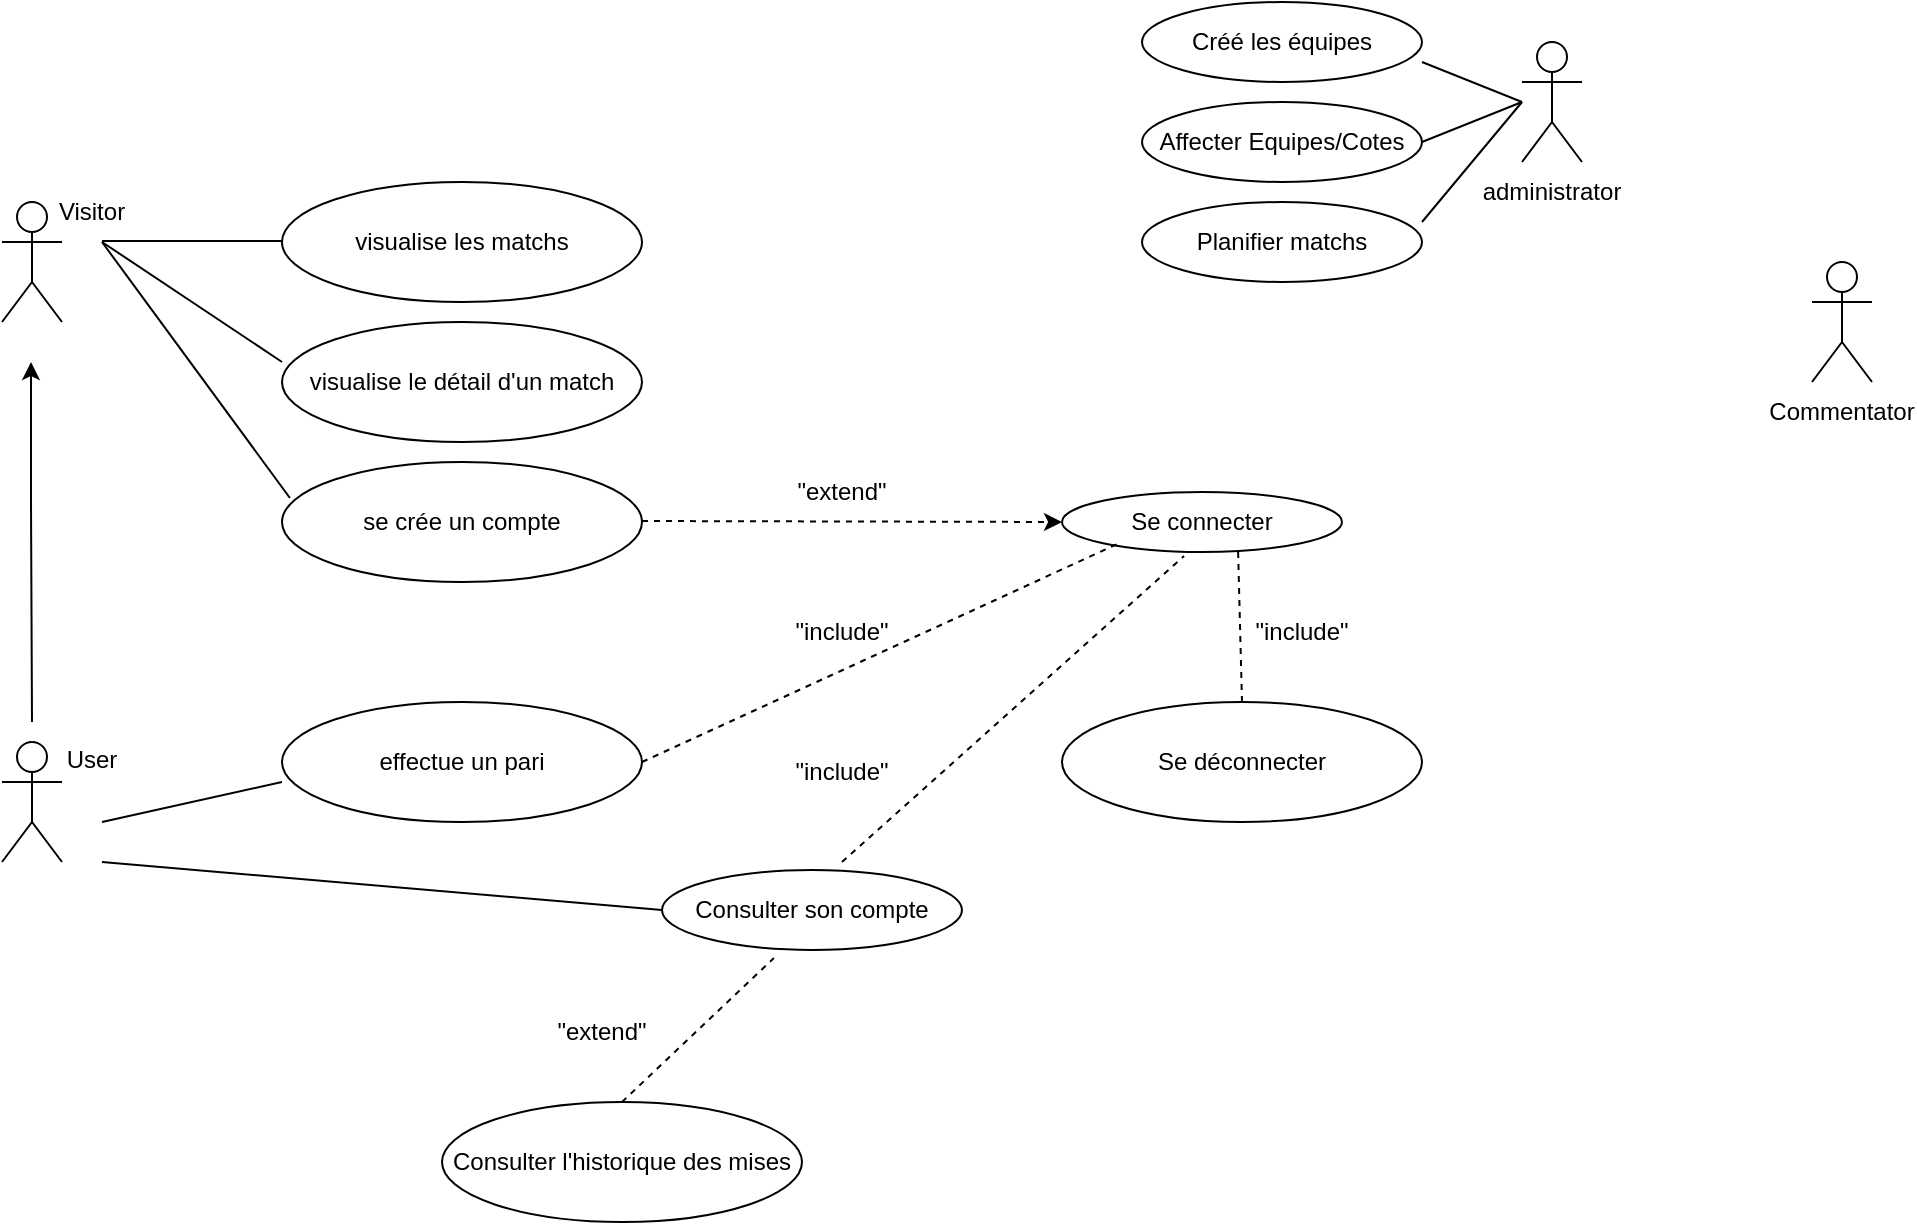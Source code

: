 <mxfile version="21.3.4" type="github">
  <diagram name="Page-1" id="zEKcaAosDp04uGz9b01u">
    <mxGraphModel dx="1050" dy="511" grid="1" gridSize="10" guides="1" tooltips="1" connect="1" arrows="1" fold="1" page="1" pageScale="1" pageWidth="1169" pageHeight="827" math="0" shadow="0">
      <root>
        <mxCell id="0" />
        <mxCell id="1" parent="0" />
        <object label="" id="wLdMi0JbWeujEpgoxF2W-1">
          <mxCell style="shape=umlActor;verticalLabelPosition=bottom;verticalAlign=top;html=1;outlineConnect=0;" parent="1" vertex="1">
            <mxGeometry x="40" y="120" width="30" height="60" as="geometry" />
          </mxCell>
        </object>
        <mxCell id="wLdMi0JbWeujEpgoxF2W-58" value="Visitor" style="text;html=1;strokeColor=none;fillColor=none;align=center;verticalAlign=middle;whiteSpace=wrap;rounded=0;" parent="1" vertex="1">
          <mxGeometry x="55" y="110" width="60" height="30" as="geometry" />
        </mxCell>
        <object label="" id="wLdMi0JbWeujEpgoxF2W-60">
          <mxCell style="shape=umlActor;verticalLabelPosition=bottom;verticalAlign=top;html=1;outlineConnect=0;" parent="1" vertex="1">
            <mxGeometry x="40" y="390" width="30" height="60" as="geometry" />
          </mxCell>
        </object>
        <mxCell id="wLdMi0JbWeujEpgoxF2W-61" value="User" style="text;html=1;strokeColor=none;fillColor=none;align=center;verticalAlign=middle;whiteSpace=wrap;rounded=0;" parent="1" vertex="1">
          <mxGeometry x="55" y="384" width="60" height="30" as="geometry" />
        </mxCell>
        <object label="" id="wLdMi0JbWeujEpgoxF2W-62">
          <mxCell style="shape=umlActor;verticalLabelPosition=bottom;verticalAlign=top;html=1;outlineConnect=0;" parent="1" vertex="1">
            <mxGeometry x="800" y="40" width="30" height="60" as="geometry" />
          </mxCell>
        </object>
        <mxCell id="wLdMi0JbWeujEpgoxF2W-63" value="administrator" style="text;html=1;strokeColor=none;fillColor=none;align=center;verticalAlign=middle;whiteSpace=wrap;rounded=0;" parent="1" vertex="1">
          <mxGeometry x="785" y="100" width="60" height="30" as="geometry" />
        </mxCell>
        <object label="" id="wLdMi0JbWeujEpgoxF2W-64">
          <mxCell style="shape=umlActor;verticalLabelPosition=bottom;verticalAlign=top;html=1;outlineConnect=0;" parent="1" vertex="1">
            <mxGeometry x="945" y="150" width="30" height="60" as="geometry" />
          </mxCell>
        </object>
        <mxCell id="wLdMi0JbWeujEpgoxF2W-65" value="Commentator" style="text;html=1;strokeColor=none;fillColor=none;align=center;verticalAlign=middle;whiteSpace=wrap;rounded=0;" parent="1" vertex="1">
          <mxGeometry x="930" y="210" width="60" height="30" as="geometry" />
        </mxCell>
        <mxCell id="wLdMi0JbWeujEpgoxF2W-66" value="" style="endArrow=classic;html=1;rounded=0;" parent="1" edge="1">
          <mxGeometry width="50" height="50" relative="1" as="geometry">
            <mxPoint x="54.5" y="270" as="sourcePoint" />
            <mxPoint x="54.5" y="200" as="targetPoint" />
            <Array as="points">
              <mxPoint x="55" y="380" />
              <mxPoint x="54.5" y="270" />
            </Array>
          </mxGeometry>
        </mxCell>
        <mxCell id="jrktIPFpg-V5dbfAkfg9-1" value="visualise les matchs" style="ellipse;whiteSpace=wrap;html=1;" vertex="1" parent="1">
          <mxGeometry x="180" y="110" width="180" height="60" as="geometry" />
        </mxCell>
        <mxCell id="jrktIPFpg-V5dbfAkfg9-3" value="" style="endArrow=none;html=1;rounded=0;" edge="1" parent="1">
          <mxGeometry width="50" height="50" relative="1" as="geometry">
            <mxPoint x="90" y="139.5" as="sourcePoint" />
            <mxPoint x="180" y="139.5" as="targetPoint" />
          </mxGeometry>
        </mxCell>
        <mxCell id="jrktIPFpg-V5dbfAkfg9-4" value="visualise le détail d&#39;un match" style="ellipse;whiteSpace=wrap;html=1;" vertex="1" parent="1">
          <mxGeometry x="180" y="180" width="180" height="60" as="geometry" />
        </mxCell>
        <mxCell id="jrktIPFpg-V5dbfAkfg9-5" value="se crée un compte" style="ellipse;whiteSpace=wrap;html=1;" vertex="1" parent="1">
          <mxGeometry x="180" y="250" width="180" height="60" as="geometry" />
        </mxCell>
        <mxCell id="jrktIPFpg-V5dbfAkfg9-6" value="Se connecter" style="ellipse;whiteSpace=wrap;html=1;" vertex="1" parent="1">
          <mxGeometry x="570" y="265" width="140" height="30" as="geometry" />
        </mxCell>
        <mxCell id="jrktIPFpg-V5dbfAkfg9-9" value="" style="endArrow=classic;html=1;rounded=0;entryX=0;entryY=0.5;entryDx=0;entryDy=0;dashed=1;" edge="1" parent="1">
          <mxGeometry width="50" height="50" relative="1" as="geometry">
            <mxPoint x="360" y="279.5" as="sourcePoint" />
            <mxPoint x="570" y="280" as="targetPoint" />
          </mxGeometry>
        </mxCell>
        <mxCell id="jrktIPFpg-V5dbfAkfg9-10" value="&quot;extend&quot;" style="text;html=1;strokeColor=none;fillColor=none;align=center;verticalAlign=middle;whiteSpace=wrap;rounded=0;" vertex="1" parent="1">
          <mxGeometry x="430" y="250" width="60" height="30" as="geometry" />
        </mxCell>
        <mxCell id="jrktIPFpg-V5dbfAkfg9-11" value="effectue un pari" style="ellipse;whiteSpace=wrap;html=1;" vertex="1" parent="1">
          <mxGeometry x="180" y="370" width="180" height="60" as="geometry" />
        </mxCell>
        <mxCell id="jrktIPFpg-V5dbfAkfg9-13" value="" style="endArrow=none;dashed=1;html=1;rounded=0;entryX=0.214;entryY=0.833;entryDx=0;entryDy=0;entryPerimeter=0;" edge="1" parent="1" target="jrktIPFpg-V5dbfAkfg9-6">
          <mxGeometry width="50" height="50" relative="1" as="geometry">
            <mxPoint x="360" y="400" as="sourcePoint" />
            <mxPoint x="596.36" y="301.213" as="targetPoint" />
          </mxGeometry>
        </mxCell>
        <mxCell id="jrktIPFpg-V5dbfAkfg9-14" value="&quot;include&quot;" style="text;html=1;strokeColor=none;fillColor=none;align=center;verticalAlign=middle;whiteSpace=wrap;rounded=0;" vertex="1" parent="1">
          <mxGeometry x="430" y="320" width="60" height="30" as="geometry" />
        </mxCell>
        <mxCell id="jrktIPFpg-V5dbfAkfg9-16" value="" style="endArrow=none;html=1;rounded=0;exitX=0;exitY=0.333;exitDx=0;exitDy=0;exitPerimeter=0;" edge="1" parent="1" source="jrktIPFpg-V5dbfAkfg9-4">
          <mxGeometry width="50" height="50" relative="1" as="geometry">
            <mxPoint x="100" y="210" as="sourcePoint" />
            <mxPoint x="90" y="140" as="targetPoint" />
          </mxGeometry>
        </mxCell>
        <mxCell id="jrktIPFpg-V5dbfAkfg9-17" value="" style="endArrow=none;html=1;rounded=0;exitX=0.022;exitY=0.3;exitDx=0;exitDy=0;exitPerimeter=0;" edge="1" parent="1" source="jrktIPFpg-V5dbfAkfg9-5">
          <mxGeometry width="50" height="50" relative="1" as="geometry">
            <mxPoint x="85" y="250" as="sourcePoint" />
            <mxPoint x="90" y="140" as="targetPoint" />
          </mxGeometry>
        </mxCell>
        <mxCell id="jrktIPFpg-V5dbfAkfg9-18" value="" style="endArrow=none;html=1;rounded=0;" edge="1" parent="1">
          <mxGeometry width="50" height="50" relative="1" as="geometry">
            <mxPoint x="180" y="410" as="sourcePoint" />
            <mxPoint x="90" y="430" as="targetPoint" />
            <Array as="points" />
          </mxGeometry>
        </mxCell>
        <mxCell id="jrktIPFpg-V5dbfAkfg9-19" value="Se déconnecter" style="ellipse;whiteSpace=wrap;html=1;" vertex="1" parent="1">
          <mxGeometry x="570" y="370" width="180" height="60" as="geometry" />
        </mxCell>
        <mxCell id="jrktIPFpg-V5dbfAkfg9-20" value="" style="endArrow=none;dashed=1;html=1;rounded=0;entryX=0.629;entryY=1;entryDx=0;entryDy=0;entryPerimeter=0;" edge="1" parent="1" target="jrktIPFpg-V5dbfAkfg9-6">
          <mxGeometry width="50" height="50" relative="1" as="geometry">
            <mxPoint x="660" y="370" as="sourcePoint" />
            <mxPoint x="659.5" y="310" as="targetPoint" />
          </mxGeometry>
        </mxCell>
        <mxCell id="jrktIPFpg-V5dbfAkfg9-21" value="&quot;include&quot;" style="text;html=1;strokeColor=none;fillColor=none;align=center;verticalAlign=middle;whiteSpace=wrap;rounded=0;" vertex="1" parent="1">
          <mxGeometry x="660" y="320" width="60" height="30" as="geometry" />
        </mxCell>
        <mxCell id="jrktIPFpg-V5dbfAkfg9-22" value="Consulter son compte" style="ellipse;whiteSpace=wrap;html=1;" vertex="1" parent="1">
          <mxGeometry x="370" y="454" width="150" height="40" as="geometry" />
        </mxCell>
        <mxCell id="jrktIPFpg-V5dbfAkfg9-23" value="" style="endArrow=none;dashed=1;html=1;rounded=0;entryX=0.436;entryY=1.067;entryDx=0;entryDy=0;entryPerimeter=0;" edge="1" parent="1" target="jrktIPFpg-V5dbfAkfg9-6">
          <mxGeometry width="50" height="50" relative="1" as="geometry">
            <mxPoint x="460" y="450" as="sourcePoint" />
            <mxPoint x="640" y="290" as="targetPoint" />
          </mxGeometry>
        </mxCell>
        <mxCell id="jrktIPFpg-V5dbfAkfg9-24" value="&quot;include&quot;" style="text;html=1;strokeColor=none;fillColor=none;align=center;verticalAlign=middle;whiteSpace=wrap;rounded=0;" vertex="1" parent="1">
          <mxGeometry x="430" y="390" width="60" height="30" as="geometry" />
        </mxCell>
        <mxCell id="jrktIPFpg-V5dbfAkfg9-25" value="Consulter l&#39;historique des mises" style="ellipse;whiteSpace=wrap;html=1;" vertex="1" parent="1">
          <mxGeometry x="260" y="570" width="180" height="60" as="geometry" />
        </mxCell>
        <mxCell id="jrktIPFpg-V5dbfAkfg9-26" value="" style="endArrow=none;dashed=1;html=1;rounded=0;entryX=0.373;entryY=1.1;entryDx=0;entryDy=0;exitX=0.5;exitY=0;exitDx=0;exitDy=0;entryPerimeter=0;" edge="1" parent="1" source="jrktIPFpg-V5dbfAkfg9-25" target="jrktIPFpg-V5dbfAkfg9-22">
          <mxGeometry width="50" height="50" relative="1" as="geometry">
            <mxPoint x="659.5" y="484" as="sourcePoint" />
            <mxPoint x="659" y="424" as="targetPoint" />
          </mxGeometry>
        </mxCell>
        <mxCell id="jrktIPFpg-V5dbfAkfg9-27" value="&quot;extend&quot;" style="text;html=1;strokeColor=none;fillColor=none;align=center;verticalAlign=middle;whiteSpace=wrap;rounded=0;" vertex="1" parent="1">
          <mxGeometry x="310" y="520" width="60" height="30" as="geometry" />
        </mxCell>
        <mxCell id="jrktIPFpg-V5dbfAkfg9-28" value="" style="endArrow=none;html=1;rounded=0;entryX=0;entryY=0.5;entryDx=0;entryDy=0;" edge="1" parent="1" target="jrktIPFpg-V5dbfAkfg9-22">
          <mxGeometry width="50" height="50" relative="1" as="geometry">
            <mxPoint x="90" y="450" as="sourcePoint" />
            <mxPoint x="570" y="570" as="targetPoint" />
          </mxGeometry>
        </mxCell>
        <mxCell id="jrktIPFpg-V5dbfAkfg9-31" value="Créé les équipes" style="ellipse;whiteSpace=wrap;html=1;" vertex="1" parent="1">
          <mxGeometry x="610" y="20" width="140" height="40" as="geometry" />
        </mxCell>
        <mxCell id="jrktIPFpg-V5dbfAkfg9-33" value="Affecter Equipes/Cotes" style="ellipse;whiteSpace=wrap;html=1;" vertex="1" parent="1">
          <mxGeometry x="610" y="70" width="140" height="40" as="geometry" />
        </mxCell>
        <mxCell id="jrktIPFpg-V5dbfAkfg9-34" value="Planifier matchs" style="ellipse;whiteSpace=wrap;html=1;" vertex="1" parent="1">
          <mxGeometry x="610" y="120" width="140" height="40" as="geometry" />
        </mxCell>
        <mxCell id="jrktIPFpg-V5dbfAkfg9-37" value="" style="endArrow=none;html=1;rounded=0;" edge="1" parent="1">
          <mxGeometry width="50" height="50" relative="1" as="geometry">
            <mxPoint x="750" y="50" as="sourcePoint" />
            <mxPoint x="800" y="70" as="targetPoint" />
          </mxGeometry>
        </mxCell>
        <mxCell id="jrktIPFpg-V5dbfAkfg9-38" value="" style="endArrow=none;html=1;rounded=0;exitX=1;exitY=0.5;exitDx=0;exitDy=0;" edge="1" parent="1" source="jrktIPFpg-V5dbfAkfg9-33">
          <mxGeometry width="50" height="50" relative="1" as="geometry">
            <mxPoint x="750" y="120" as="sourcePoint" />
            <mxPoint x="800" y="70" as="targetPoint" />
            <Array as="points" />
          </mxGeometry>
        </mxCell>
        <mxCell id="jrktIPFpg-V5dbfAkfg9-39" value="" style="endArrow=none;html=1;rounded=0;" edge="1" parent="1">
          <mxGeometry width="50" height="50" relative="1" as="geometry">
            <mxPoint x="750" y="130" as="sourcePoint" />
            <mxPoint x="800" y="70" as="targetPoint" />
          </mxGeometry>
        </mxCell>
      </root>
    </mxGraphModel>
  </diagram>
</mxfile>
